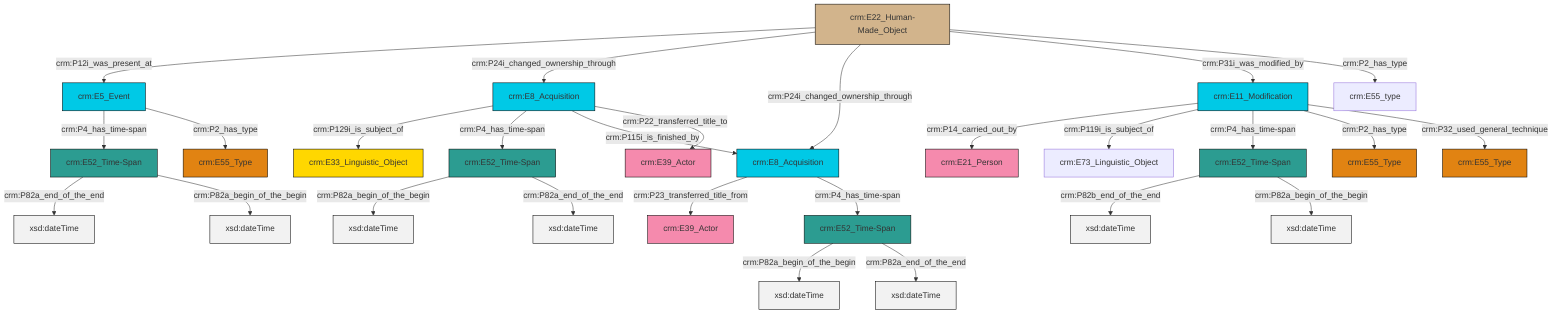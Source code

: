 graph TD
classDef Literal fill:#f2f2f2,stroke:#000000;
classDef CRM_Entity fill:#FFFFFF,stroke:#000000;
classDef Temporal_Entity fill:#00C9E6, stroke:#000000;
classDef Type fill:#E18312, stroke:#000000;
classDef Time-Span fill:#2C9C91, stroke:#000000;
classDef Appellation fill:#FFEB7F, stroke:#000000;
classDef Place fill:#008836, stroke:#000000;
classDef Persistent_Item fill:#B266B2, stroke:#000000;
classDef Conceptual_Object fill:#FFD700, stroke:#000000;
classDef Physical_Thing fill:#D2B48C, stroke:#000000;
classDef Actor fill:#f58aad, stroke:#000000;
classDef PC_Classes fill:#4ce600, stroke:#000000;
classDef Multi fill:#cccccc,stroke:#000000;

2["crm:E5_Event"]:::Temporal_Entity -->|crm:P4_has_time-span| 3["crm:E52_Time-Span"]:::Time-Span
4["crm:E52_Time-Span"]:::Time-Span -->|crm:P82a_begin_of_the_begin| 5[xsd:dateTime]:::Literal
8["crm:E8_Acquisition"]:::Temporal_Entity -->|crm:P129i_is_subject_of| 9["crm:E33_Linguistic_Object"]:::Conceptual_Object
8["crm:E8_Acquisition"]:::Temporal_Entity -->|crm:P4_has_time-span| 10["crm:E52_Time-Span"]:::Time-Span
11["crm:E8_Acquisition"]:::Temporal_Entity -->|crm:P23_transferred_title_from| 12["crm:E39_Actor"]:::Actor
14["crm:E52_Time-Span"]:::Time-Span -->|crm:P82b_end_of_the_end| 15[xsd:dateTime]:::Literal
16["crm:E22_Human-Made_Object"]:::Physical_Thing -->|crm:P12i_was_present_at| 2["crm:E5_Event"]:::Temporal_Entity
17["crm:E11_Modification"]:::Temporal_Entity -->|crm:P14_carried_out_by| 18["crm:E21_Person"]:::Actor
16["crm:E22_Human-Made_Object"]:::Physical_Thing -->|crm:P24i_changed_ownership_through| 8["crm:E8_Acquisition"]:::Temporal_Entity
8["crm:E8_Acquisition"]:::Temporal_Entity -->|crm:P115i_is_finished_by| 11["crm:E8_Acquisition"]:::Temporal_Entity
4["crm:E52_Time-Span"]:::Time-Span -->|crm:P82a_end_of_the_end| 24[xsd:dateTime]:::Literal
10["crm:E52_Time-Span"]:::Time-Span -->|crm:P82a_begin_of_the_begin| 25[xsd:dateTime]:::Literal
2["crm:E5_Event"]:::Temporal_Entity -->|crm:P2_has_type| 27["crm:E55_Type"]:::Type
11["crm:E8_Acquisition"]:::Temporal_Entity -->|crm:P4_has_time-span| 4["crm:E52_Time-Span"]:::Time-Span
17["crm:E11_Modification"]:::Temporal_Entity -->|crm:P119i_is_subject_of| 21["crm:E73_Linguistic_Object"]:::Default
10["crm:E52_Time-Span"]:::Time-Span -->|crm:P82a_end_of_the_end| 30[xsd:dateTime]:::Literal
16["crm:E22_Human-Made_Object"]:::Physical_Thing -->|crm:P24i_changed_ownership_through| 11["crm:E8_Acquisition"]:::Temporal_Entity
17["crm:E11_Modification"]:::Temporal_Entity -->|crm:P4_has_time-span| 14["crm:E52_Time-Span"]:::Time-Span
17["crm:E11_Modification"]:::Temporal_Entity -->|crm:P2_has_type| 32["crm:E55_Type"]:::Type
16["crm:E22_Human-Made_Object"]:::Physical_Thing -->|crm:P31i_was_modified_by| 17["crm:E11_Modification"]:::Temporal_Entity
17["crm:E11_Modification"]:::Temporal_Entity -->|crm:P32_used_general_technique| 0["crm:E55_Type"]:::Type
3["crm:E52_Time-Span"]:::Time-Span -->|crm:P82a_end_of_the_end| 40[xsd:dateTime]:::Literal
3["crm:E52_Time-Span"]:::Time-Span -->|crm:P82a_begin_of_the_begin| 41[xsd:dateTime]:::Literal
8["crm:E8_Acquisition"]:::Temporal_Entity -->|crm:P22_transferred_title_to| 6["crm:E39_Actor"]:::Actor
16["crm:E22_Human-Made_Object"]:::Physical_Thing -->|crm:P2_has_type| 36["crm:E55_type"]:::Default
14["crm:E52_Time-Span"]:::Time-Span -->|crm:P82a_begin_of_the_begin| 43[xsd:dateTime]:::Literal